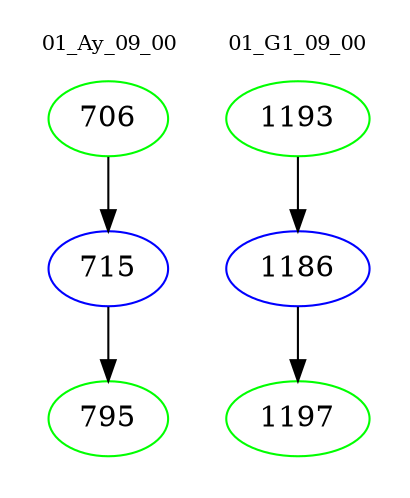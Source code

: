 digraph{
subgraph cluster_0 {
color = white
label = "01_Ay_09_00";
fontsize=10;
T0_706 [label="706", color="green"]
T0_706 -> T0_715 [color="black"]
T0_715 [label="715", color="blue"]
T0_715 -> T0_795 [color="black"]
T0_795 [label="795", color="green"]
}
subgraph cluster_1 {
color = white
label = "01_G1_09_00";
fontsize=10;
T1_1193 [label="1193", color="green"]
T1_1193 -> T1_1186 [color="black"]
T1_1186 [label="1186", color="blue"]
T1_1186 -> T1_1197 [color="black"]
T1_1197 [label="1197", color="green"]
}
}
